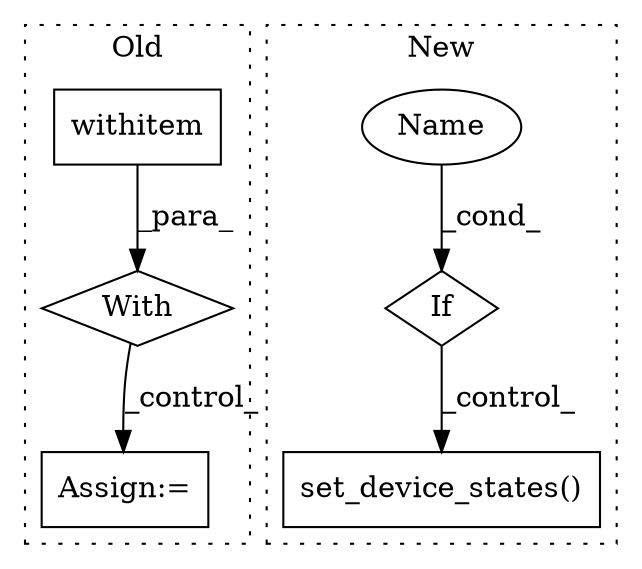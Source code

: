 digraph G {
subgraph cluster0 {
1 [label="With" a="39" s="2411,2421" l="5,28" shape="diamond"];
4 [label="withitem" a="49" s="2416" l="5" shape="box"];
6 [label="Assign:=" a="68" s="2452" l="3" shape="box"];
label = "Old";
style="dotted";
}
subgraph cluster1 {
2 [label="set_device_states()" a="75" s="3268,3310" l="41,20" shape="box"];
3 [label="If" a="96" s="3243" l="3" shape="diamond"];
5 [label="Name" a="87" s="3246" l="8" shape="ellipse"];
label = "New";
style="dotted";
}
1 -> 6 [label="_control_"];
3 -> 2 [label="_control_"];
4 -> 1 [label="_para_"];
5 -> 3 [label="_cond_"];
}